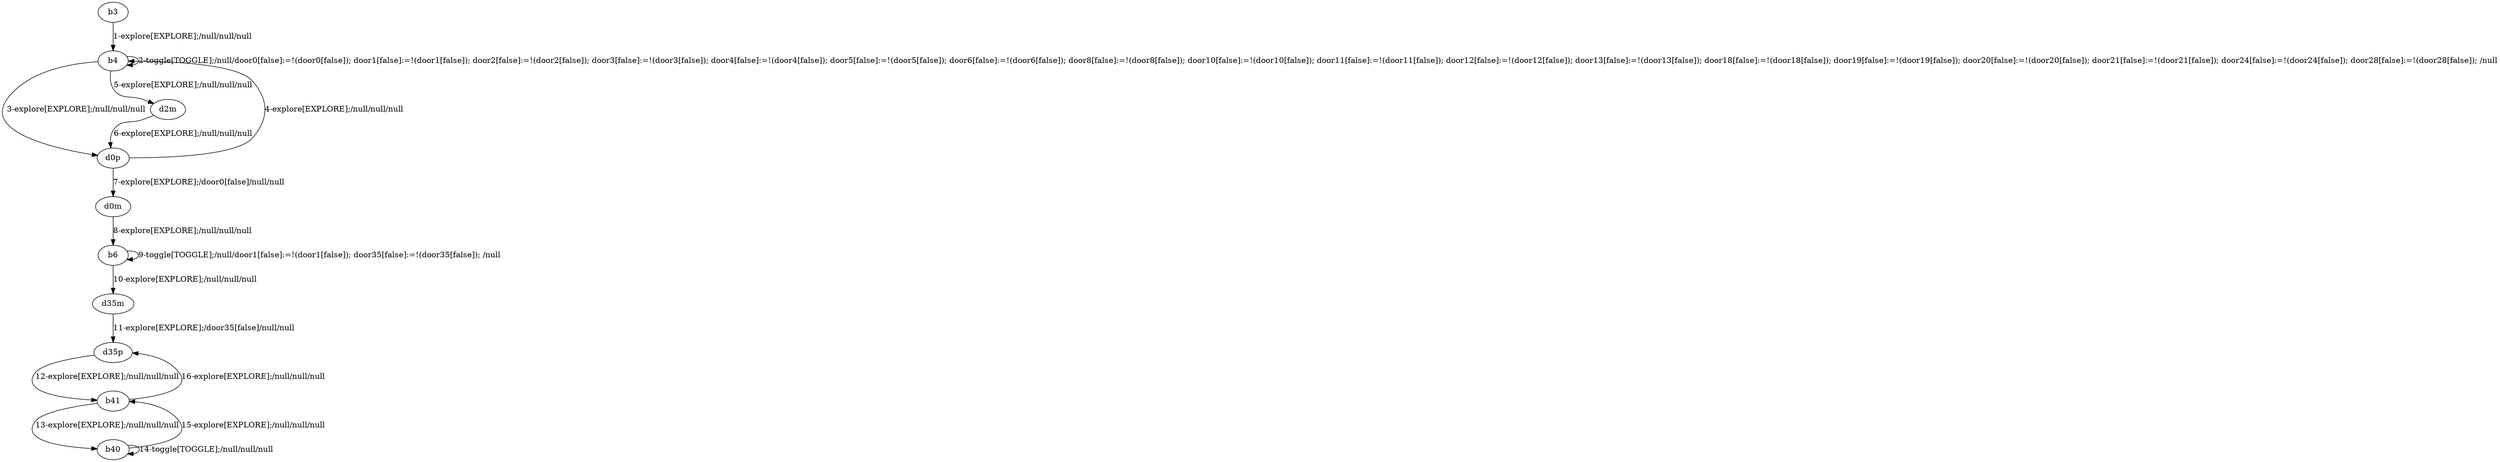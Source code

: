 # Total number of goals covered by this test: 2
# b41 --> d35p
# b40 --> b41

digraph g {
"b3" -> "b4" [label = "1-explore[EXPLORE];/null/null/null"];
"b4" -> "b4" [label = "2-toggle[TOGGLE];/null/door0[false]:=!(door0[false]); door1[false]:=!(door1[false]); door2[false]:=!(door2[false]); door3[false]:=!(door3[false]); door4[false]:=!(door4[false]); door5[false]:=!(door5[false]); door6[false]:=!(door6[false]); door8[false]:=!(door8[false]); door10[false]:=!(door10[false]); door11[false]:=!(door11[false]); door12[false]:=!(door12[false]); door13[false]:=!(door13[false]); door18[false]:=!(door18[false]); door19[false]:=!(door19[false]); door20[false]:=!(door20[false]); door21[false]:=!(door21[false]); door24[false]:=!(door24[false]); door28[false]:=!(door28[false]); /null"];
"b4" -> "d0p" [label = "3-explore[EXPLORE];/null/null/null"];
"d0p" -> "b4" [label = "4-explore[EXPLORE];/null/null/null"];
"b4" -> "d2m" [label = "5-explore[EXPLORE];/null/null/null"];
"d2m" -> "d0p" [label = "6-explore[EXPLORE];/null/null/null"];
"d0p" -> "d0m" [label = "7-explore[EXPLORE];/door0[false]/null/null"];
"d0m" -> "b6" [label = "8-explore[EXPLORE];/null/null/null"];
"b6" -> "b6" [label = "9-toggle[TOGGLE];/null/door1[false]:=!(door1[false]); door35[false]:=!(door35[false]); /null"];
"b6" -> "d35m" [label = "10-explore[EXPLORE];/null/null/null"];
"d35m" -> "d35p" [label = "11-explore[EXPLORE];/door35[false]/null/null"];
"d35p" -> "b41" [label = "12-explore[EXPLORE];/null/null/null"];
"b41" -> "b40" [label = "13-explore[EXPLORE];/null/null/null"];
"b40" -> "b40" [label = "14-toggle[TOGGLE];/null/null/null"];
"b40" -> "b41" [label = "15-explore[EXPLORE];/null/null/null"];
"b41" -> "d35p" [label = "16-explore[EXPLORE];/null/null/null"];
}